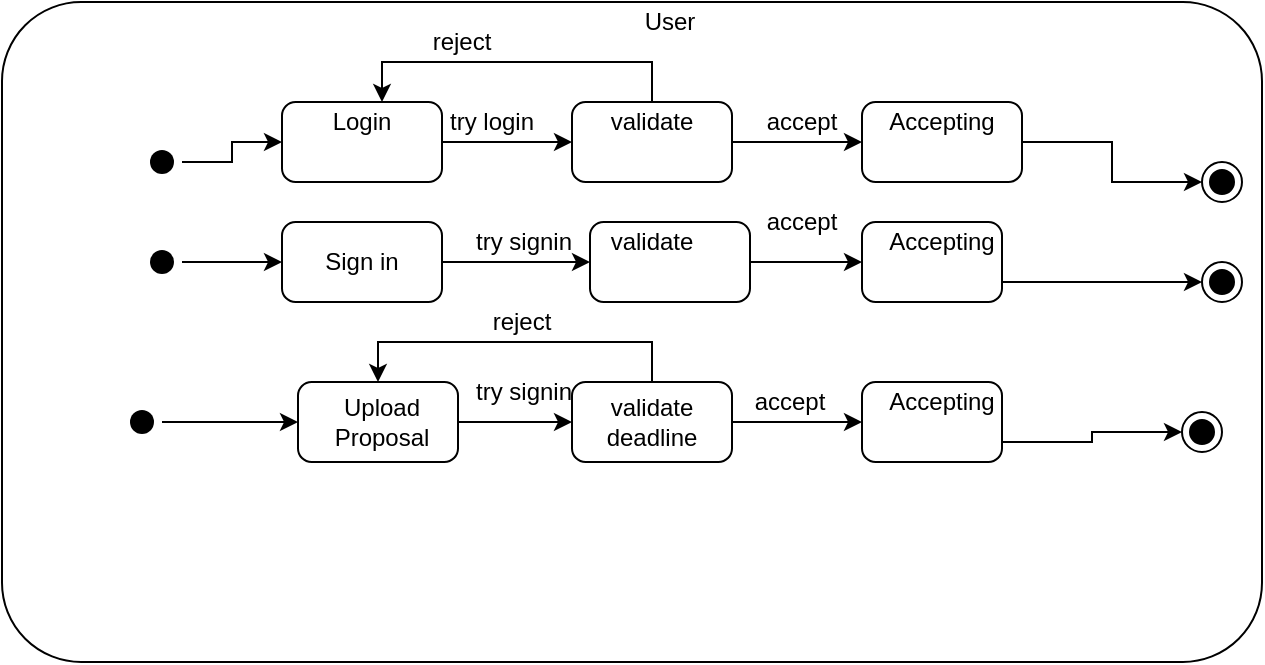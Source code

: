 <mxfile version="12.9.6" type="device"><diagram id="z_pCSINEc_jMds1BatpM" name="Page-1"><mxGraphModel dx="1038" dy="531" grid="1" gridSize="10" guides="1" tooltips="1" connect="1" arrows="1" fold="1" page="1" pageScale="1" pageWidth="827" pageHeight="1169" math="0" shadow="0"><root><mxCell id="0"/><mxCell id="1" parent="0"/><mxCell id="rayG_9_dknlWU7cVlo5s-1" value="" style="rounded=1;whiteSpace=wrap;html=1;arcSize=12;" parent="1" vertex="1"><mxGeometry x="120" y="90" width="630" height="330" as="geometry"/></mxCell><mxCell id="rayG_9_dknlWU7cVlo5s-2" value="" style="ellipse;html=1;shape=endState;fillColor=#000000;strokeColor=#000000;strokeWidth=1;" parent="1" vertex="1"><mxGeometry x="720" y="170" width="20" height="20" as="geometry"/></mxCell><mxCell id="rayG_9_dknlWU7cVlo5s-39" style="edgeStyle=orthogonalEdgeStyle;rounded=0;orthogonalLoop=1;jettySize=auto;html=1;exitX=1;exitY=0.5;exitDx=0;exitDy=0;entryX=0;entryY=0.5;entryDx=0;entryDy=0;" parent="1" source="rayG_9_dknlWU7cVlo5s-3" target="rayG_9_dknlWU7cVlo5s-30" edge="1"><mxGeometry relative="1" as="geometry"/></mxCell><mxCell id="rayG_9_dknlWU7cVlo5s-3" value="" style="ellipse;html=1;shape=endState;fillColor=#000000;strokeColor=none;strokeWidth=1;" parent="1" vertex="1"><mxGeometry x="190" y="210" width="20" height="20" as="geometry"/></mxCell><mxCell id="rayG_9_dknlWU7cVlo5s-28" style="edgeStyle=orthogonalEdgeStyle;rounded=0;orthogonalLoop=1;jettySize=auto;html=1;entryX=0;entryY=0.5;entryDx=0;entryDy=0;" parent="1" source="rayG_9_dknlWU7cVlo5s-4" target="rayG_9_dknlWU7cVlo5s-8" edge="1"><mxGeometry relative="1" as="geometry"/></mxCell><mxCell id="rayG_9_dknlWU7cVlo5s-4" value="" style="ellipse;html=1;shape=endState;fillColor=#000000;strokeColor=none;strokeWidth=1;" parent="1" vertex="1"><mxGeometry x="190" y="160" width="20" height="20" as="geometry"/></mxCell><mxCell id="rayG_9_dknlWU7cVlo5s-7" value="User" style="text;html=1;strokeColor=none;fillColor=none;align=center;verticalAlign=middle;whiteSpace=wrap;rounded=0;" parent="1" vertex="1"><mxGeometry x="434" y="90" width="40" height="20" as="geometry"/></mxCell><mxCell id="rayG_9_dknlWU7cVlo5s-21" style="edgeStyle=orthogonalEdgeStyle;rounded=0;orthogonalLoop=1;jettySize=auto;html=1;exitX=1;exitY=0.5;exitDx=0;exitDy=0;entryX=0;entryY=0.5;entryDx=0;entryDy=0;" parent="1" source="rayG_9_dknlWU7cVlo5s-8" target="rayG_9_dknlWU7cVlo5s-9" edge="1"><mxGeometry relative="1" as="geometry"/></mxCell><mxCell id="rayG_9_dknlWU7cVlo5s-8" value="" style="rounded=1;whiteSpace=wrap;html=1;strokeColor=#000000;strokeWidth=1;arcSize=17;" parent="1" vertex="1"><mxGeometry x="260" y="140" width="80" height="40" as="geometry"/></mxCell><mxCell id="rayG_9_dknlWU7cVlo5s-16" style="edgeStyle=orthogonalEdgeStyle;rounded=0;orthogonalLoop=1;jettySize=auto;html=1;entryX=0.75;entryY=0;entryDx=0;entryDy=0;" parent="1" source="rayG_9_dknlWU7cVlo5s-9" target="rayG_9_dknlWU7cVlo5s-10" edge="1"><mxGeometry relative="1" as="geometry"><Array as="points"><mxPoint x="445" y="120"/><mxPoint x="310" y="120"/></Array></mxGeometry></mxCell><mxCell id="rayG_9_dknlWU7cVlo5s-24" style="edgeStyle=orthogonalEdgeStyle;rounded=0;orthogonalLoop=1;jettySize=auto;html=1;exitX=1;exitY=0.5;exitDx=0;exitDy=0;entryX=0;entryY=0.5;entryDx=0;entryDy=0;" parent="1" source="rayG_9_dknlWU7cVlo5s-9" target="rayG_9_dknlWU7cVlo5s-23" edge="1"><mxGeometry relative="1" as="geometry"/></mxCell><mxCell id="rayG_9_dknlWU7cVlo5s-9" value="" style="rounded=1;whiteSpace=wrap;html=1;strokeColor=#000000;strokeWidth=1;arcSize=17;" parent="1" vertex="1"><mxGeometry x="405" y="140" width="80" height="40" as="geometry"/></mxCell><mxCell id="rayG_9_dknlWU7cVlo5s-10" value="Login" style="text;html=1;strokeColor=none;fillColor=none;align=center;verticalAlign=middle;whiteSpace=wrap;rounded=0;" parent="1" vertex="1"><mxGeometry x="280" y="140" width="40" height="20" as="geometry"/></mxCell><mxCell id="rayG_9_dknlWU7cVlo5s-12" value="validate" style="text;html=1;strokeColor=none;fillColor=none;align=center;verticalAlign=middle;whiteSpace=wrap;rounded=0;" parent="1" vertex="1"><mxGeometry x="425" y="140" width="40" height="20" as="geometry"/></mxCell><mxCell id="rayG_9_dknlWU7cVlo5s-17" value="reject" style="text;html=1;strokeColor=none;fillColor=none;align=center;verticalAlign=middle;whiteSpace=wrap;rounded=0;" parent="1" vertex="1"><mxGeometry x="310" y="100" width="80" height="20" as="geometry"/></mxCell><mxCell id="rayG_9_dknlWU7cVlo5s-22" value="try login" style="text;html=1;strokeColor=none;fillColor=none;align=center;verticalAlign=middle;whiteSpace=wrap;rounded=0;" parent="1" vertex="1"><mxGeometry x="340" y="140" width="50" height="20" as="geometry"/></mxCell><mxCell id="rayG_9_dknlWU7cVlo5s-25" style="edgeStyle=orthogonalEdgeStyle;rounded=0;orthogonalLoop=1;jettySize=auto;html=1;exitX=1;exitY=0.5;exitDx=0;exitDy=0;" parent="1" source="rayG_9_dknlWU7cVlo5s-23" target="rayG_9_dknlWU7cVlo5s-2" edge="1"><mxGeometry relative="1" as="geometry"/></mxCell><mxCell id="rayG_9_dknlWU7cVlo5s-23" value="" style="rounded=1;whiteSpace=wrap;html=1;strokeColor=#000000;strokeWidth=1;arcSize=17;" parent="1" vertex="1"><mxGeometry x="550" y="140" width="80" height="40" as="geometry"/></mxCell><mxCell id="rayG_9_dknlWU7cVlo5s-26" value="accept" style="text;html=1;strokeColor=none;fillColor=none;align=center;verticalAlign=middle;whiteSpace=wrap;rounded=0;" parent="1" vertex="1"><mxGeometry x="500" y="140" width="40" height="20" as="geometry"/></mxCell><mxCell id="rayG_9_dknlWU7cVlo5s-27" value="Accepting" style="text;html=1;strokeColor=none;fillColor=none;align=center;verticalAlign=middle;whiteSpace=wrap;rounded=0;" parent="1" vertex="1"><mxGeometry x="570" y="140" width="40" height="20" as="geometry"/></mxCell><mxCell id="rayG_9_dknlWU7cVlo5s-42" style="edgeStyle=orthogonalEdgeStyle;rounded=0;orthogonalLoop=1;jettySize=auto;html=1;exitX=1;exitY=0.5;exitDx=0;exitDy=0;entryX=0;entryY=0.5;entryDx=0;entryDy=0;" parent="1" source="rayG_9_dknlWU7cVlo5s-30" target="rayG_9_dknlWU7cVlo5s-40" edge="1"><mxGeometry relative="1" as="geometry"/></mxCell><mxCell id="rayG_9_dknlWU7cVlo5s-30" value="" style="rounded=1;whiteSpace=wrap;html=1;strokeColor=#000000;strokeWidth=1;arcSize=17;" parent="1" vertex="1"><mxGeometry x="260" y="200" width="80" height="40" as="geometry"/></mxCell><mxCell id="rayG_9_dknlWU7cVlo5s-35" value="try signin" style="text;html=1;strokeColor=none;fillColor=none;align=center;verticalAlign=middle;whiteSpace=wrap;rounded=0;" parent="1" vertex="1"><mxGeometry x="348" y="200" width="66" height="20" as="geometry"/></mxCell><mxCell id="rayG_9_dknlWU7cVlo5s-36" value="Sign in" style="text;html=1;strokeColor=none;fillColor=none;align=center;verticalAlign=middle;whiteSpace=wrap;rounded=0;" parent="1" vertex="1"><mxGeometry x="280" y="210" width="40" height="20" as="geometry"/></mxCell><mxCell id="rayG_9_dknlWU7cVlo5s-49" style="edgeStyle=orthogonalEdgeStyle;rounded=0;orthogonalLoop=1;jettySize=auto;html=1;exitX=1;exitY=0.5;exitDx=0;exitDy=0;" parent="1" source="rayG_9_dknlWU7cVlo5s-40" target="rayG_9_dknlWU7cVlo5s-44" edge="1"><mxGeometry relative="1" as="geometry"/></mxCell><mxCell id="rayG_9_dknlWU7cVlo5s-40" value="" style="rounded=1;whiteSpace=wrap;html=1;strokeColor=#000000;strokeWidth=1;arcSize=17;" parent="1" vertex="1"><mxGeometry x="414" y="200" width="80" height="40" as="geometry"/></mxCell><mxCell id="rayG_9_dknlWU7cVlo5s-41" value="validate" style="text;html=1;strokeColor=none;fillColor=none;align=center;verticalAlign=middle;whiteSpace=wrap;rounded=0;" parent="1" vertex="1"><mxGeometry x="425" y="200" width="40" height="20" as="geometry"/></mxCell><mxCell id="rayG_9_dknlWU7cVlo5s-53" style="edgeStyle=orthogonalEdgeStyle;rounded=0;orthogonalLoop=1;jettySize=auto;html=1;exitX=1;exitY=0.75;exitDx=0;exitDy=0;entryX=0;entryY=0.5;entryDx=0;entryDy=0;" parent="1" source="rayG_9_dknlWU7cVlo5s-44" target="rayG_9_dknlWU7cVlo5s-52" edge="1"><mxGeometry relative="1" as="geometry"/></mxCell><mxCell id="rayG_9_dknlWU7cVlo5s-44" value="" style="rounded=1;whiteSpace=wrap;html=1;strokeColor=#000000;strokeWidth=1;arcSize=17;" parent="1" vertex="1"><mxGeometry x="550" y="200" width="70" height="40" as="geometry"/></mxCell><mxCell id="rayG_9_dknlWU7cVlo5s-45" value="Accepting" style="text;html=1;strokeColor=none;fillColor=none;align=center;verticalAlign=middle;whiteSpace=wrap;rounded=0;" parent="1" vertex="1"><mxGeometry x="570" y="200" width="40" height="20" as="geometry"/></mxCell><mxCell id="rayG_9_dknlWU7cVlo5s-48" value="accept" style="text;html=1;strokeColor=none;fillColor=none;align=center;verticalAlign=middle;whiteSpace=wrap;rounded=0;" parent="1" vertex="1"><mxGeometry x="500" y="190" width="40" height="20" as="geometry"/></mxCell><mxCell id="rayG_9_dknlWU7cVlo5s-52" value="" style="ellipse;html=1;shape=endState;fillColor=#000000;strokeColor=#000000;strokeWidth=1;" parent="1" vertex="1"><mxGeometry x="720" y="220" width="20" height="20" as="geometry"/></mxCell><mxCell id="rayG_9_dknlWU7cVlo5s-60" style="edgeStyle=orthogonalEdgeStyle;rounded=0;orthogonalLoop=1;jettySize=auto;html=1;exitX=1;exitY=0.5;exitDx=0;exitDy=0;entryX=0;entryY=0.5;entryDx=0;entryDy=0;" parent="1" source="rayG_9_dknlWU7cVlo5s-61" target="rayG_9_dknlWU7cVlo5s-62" edge="1"><mxGeometry relative="1" as="geometry"/></mxCell><mxCell id="rayG_9_dknlWU7cVlo5s-61" value="" style="ellipse;html=1;shape=endState;fillColor=#000000;strokeColor=none;strokeWidth=1;" parent="1" vertex="1"><mxGeometry x="180" y="290" width="20" height="20" as="geometry"/></mxCell><mxCell id="rayG_9_dknlWU7cVlo5s-80" style="edgeStyle=orthogonalEdgeStyle;rounded=0;orthogonalLoop=1;jettySize=auto;html=1;exitX=1;exitY=0.5;exitDx=0;exitDy=0;" parent="1" source="rayG_9_dknlWU7cVlo5s-62" target="rayG_9_dknlWU7cVlo5s-65" edge="1"><mxGeometry relative="1" as="geometry"/></mxCell><mxCell id="rayG_9_dknlWU7cVlo5s-62" value="" style="rounded=1;whiteSpace=wrap;html=1;strokeColor=#000000;strokeWidth=1;arcSize=17;" parent="1" vertex="1"><mxGeometry x="268" y="280" width="80" height="40" as="geometry"/></mxCell><mxCell id="rayG_9_dknlWU7cVlo5s-63" value="try signin" style="text;html=1;strokeColor=none;fillColor=none;align=center;verticalAlign=middle;whiteSpace=wrap;rounded=0;" parent="1" vertex="1"><mxGeometry x="348" y="275" width="66" height="20" as="geometry"/></mxCell><mxCell id="rayG_9_dknlWU7cVlo5s-64" value="Upload Proposal" style="text;html=1;strokeColor=none;fillColor=none;align=center;verticalAlign=middle;whiteSpace=wrap;rounded=0;" parent="1" vertex="1"><mxGeometry x="290" y="290" width="40" height="20" as="geometry"/></mxCell><mxCell id="rayG_9_dknlWU7cVlo5s-79" style="edgeStyle=orthogonalEdgeStyle;rounded=0;orthogonalLoop=1;jettySize=auto;html=1;exitX=1;exitY=0.5;exitDx=0;exitDy=0;" parent="1" source="rayG_9_dknlWU7cVlo5s-65" target="rayG_9_dknlWU7cVlo5s-68" edge="1"><mxGeometry relative="1" as="geometry"/></mxCell><mxCell id="rayG_9_dknlWU7cVlo5s-84" style="edgeStyle=orthogonalEdgeStyle;rounded=0;orthogonalLoop=1;jettySize=auto;html=1;exitX=0.5;exitY=0;exitDx=0;exitDy=0;entryX=0.5;entryY=0;entryDx=0;entryDy=0;" parent="1" source="rayG_9_dknlWU7cVlo5s-65" target="rayG_9_dknlWU7cVlo5s-62" edge="1"><mxGeometry relative="1" as="geometry"/></mxCell><mxCell id="rayG_9_dknlWU7cVlo5s-65" value="&lt;span style=&quot;white-space: normal&quot;&gt;validate deadline&lt;/span&gt;" style="rounded=1;whiteSpace=wrap;html=1;strokeColor=#000000;strokeWidth=1;arcSize=17;" parent="1" vertex="1"><mxGeometry x="405" y="280" width="80" height="40" as="geometry"/></mxCell><mxCell id="rayG_9_dknlWU7cVlo5s-67" style="edgeStyle=orthogonalEdgeStyle;rounded=0;orthogonalLoop=1;jettySize=auto;html=1;exitX=1;exitY=0.75;exitDx=0;exitDy=0;entryX=0;entryY=0.5;entryDx=0;entryDy=0;" parent="1" source="rayG_9_dknlWU7cVlo5s-68" target="rayG_9_dknlWU7cVlo5s-71" edge="1"><mxGeometry relative="1" as="geometry"/></mxCell><mxCell id="rayG_9_dknlWU7cVlo5s-68" value="" style="rounded=1;whiteSpace=wrap;html=1;strokeColor=#000000;strokeWidth=1;arcSize=17;" parent="1" vertex="1"><mxGeometry x="550" y="280" width="70" height="40" as="geometry"/></mxCell><mxCell id="rayG_9_dknlWU7cVlo5s-69" value="Accepting" style="text;html=1;strokeColor=none;fillColor=none;align=center;verticalAlign=middle;whiteSpace=wrap;rounded=0;" parent="1" vertex="1"><mxGeometry x="570" y="280" width="40" height="20" as="geometry"/></mxCell><mxCell id="rayG_9_dknlWU7cVlo5s-70" value="accept" style="text;html=1;strokeColor=none;fillColor=none;align=center;verticalAlign=middle;whiteSpace=wrap;rounded=0;" parent="1" vertex="1"><mxGeometry x="494" y="280" width="40" height="20" as="geometry"/></mxCell><mxCell id="rayG_9_dknlWU7cVlo5s-71" value="" style="ellipse;html=1;shape=endState;fillColor=#000000;strokeColor=#000000;strokeWidth=1;" parent="1" vertex="1"><mxGeometry x="710" y="295" width="20" height="20" as="geometry"/></mxCell><mxCell id="rayG_9_dknlWU7cVlo5s-85" value="reject" style="text;html=1;strokeColor=none;fillColor=none;align=center;verticalAlign=middle;whiteSpace=wrap;rounded=0;" parent="1" vertex="1"><mxGeometry x="340" y="240" width="80" height="20" as="geometry"/></mxCell></root></mxGraphModel></diagram></mxfile>